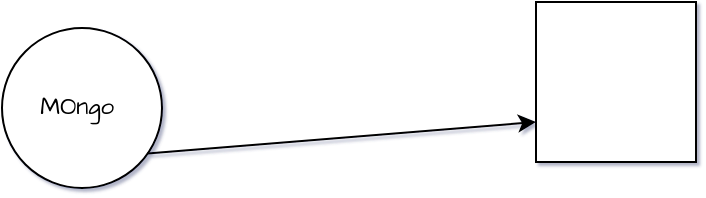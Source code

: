 <mxfile version="24.7.17">
  <diagram name="Page-1" id="CaK3V9fM58c3YG72qFZl">
    <mxGraphModel dx="652" dy="-43" grid="0" gridSize="10" guides="1" tooltips="1" connect="1" arrows="1" fold="1" page="0" pageScale="1" pageWidth="850" pageHeight="1100" background="#FFFFFF" math="0" shadow="1">
      <root>
        <mxCell id="0" />
        <mxCell id="1" parent="0" />
        <mxCell id="RJ9BVVhdSwPBVo3-j9y9-166" value="MOngo&amp;nbsp;" style="ellipse;whiteSpace=wrap;html=1;aspect=fixed;hachureGap=4;fontFamily=Architects Daughter;fontSource=https%3A%2F%2Ffonts.googleapis.com%2Fcss%3Ffamily%3DArchitects%2BDaughter;" vertex="1" parent="1">
          <mxGeometry x="163" y="782" width="80" height="80" as="geometry" />
        </mxCell>
        <mxCell id="RJ9BVVhdSwPBVo3-j9y9-169" value="" style="whiteSpace=wrap;html=1;aspect=fixed;hachureGap=4;fontFamily=Architects Daughter;fontSource=https%3A%2F%2Ffonts.googleapis.com%2Fcss%3Ffamily%3DArchitects%2BDaughter;" vertex="1" parent="1">
          <mxGeometry x="430" y="769" width="80" height="80" as="geometry" />
        </mxCell>
        <mxCell id="RJ9BVVhdSwPBVo3-j9y9-170" value="" style="endArrow=classic;html=1;rounded=0;hachureGap=4;fontFamily=Architects Daughter;fontSource=https%3A%2F%2Ffonts.googleapis.com%2Fcss%3Ffamily%3DArchitects%2BDaughter;exitX=0.909;exitY=0.785;exitDx=0;exitDy=0;exitPerimeter=0;entryX=0;entryY=0.75;entryDx=0;entryDy=0;" edge="1" parent="1" source="RJ9BVVhdSwPBVo3-j9y9-166" target="RJ9BVVhdSwPBVo3-j9y9-169">
          <mxGeometry width="50" height="50" relative="1" as="geometry">
            <mxPoint x="362" y="883" as="sourcePoint" />
            <mxPoint x="412" y="833" as="targetPoint" />
          </mxGeometry>
        </mxCell>
      </root>
    </mxGraphModel>
  </diagram>
</mxfile>
